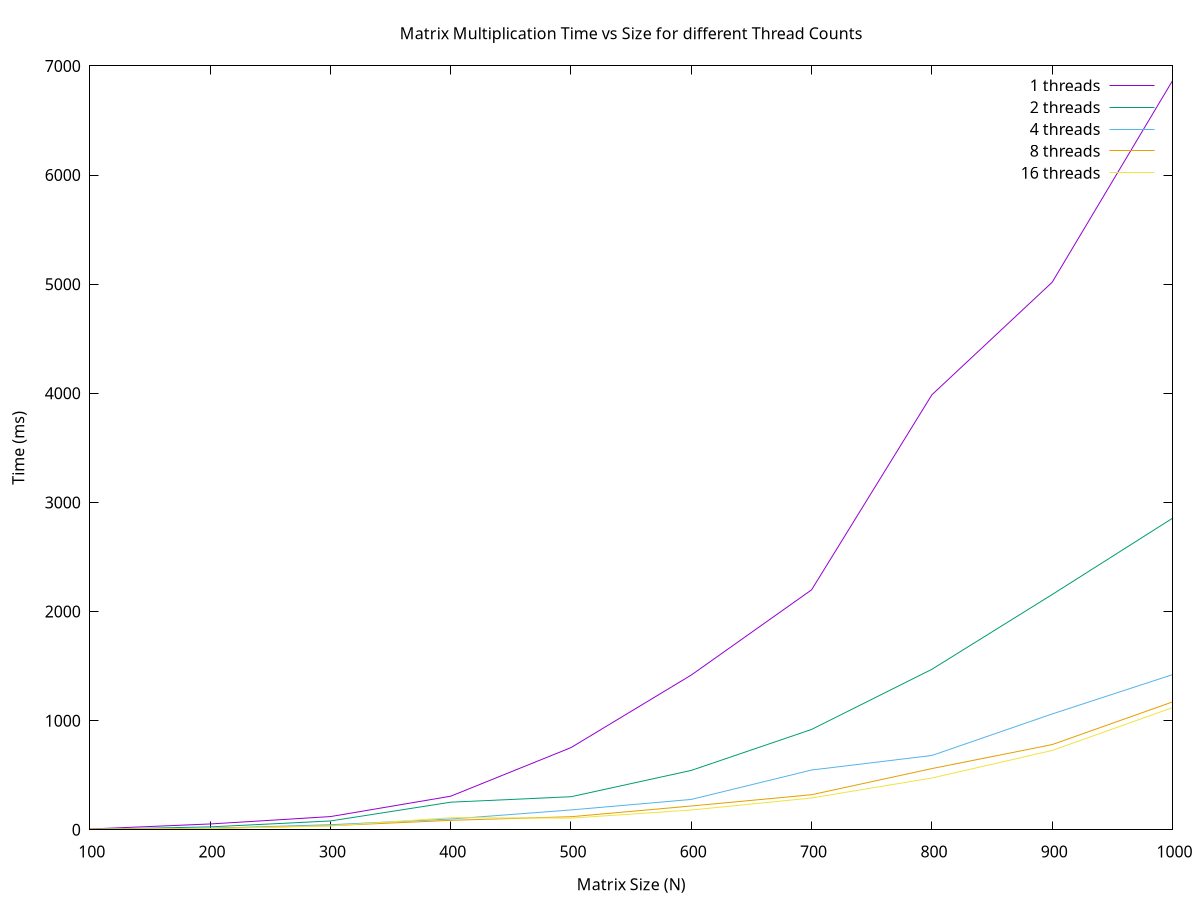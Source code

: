 set terminal png
set output 'plot.png'
set title 'Matrix Multiplication Time vs Size for different Thread Counts'
set xlabel 'Matrix Size (N)'
set ylabel 'Time (ms)'
$thread1 << EOD
100 7.29
200 53.19
300 120.93
400 307.81
500 753.12
600 1418.17
700 2198.90
800 3986.19
900 5017.58
1000 6864.09
EOD
$thread2 << EOD
100 3.33
200 26.65
300 80.78
400 252.87
500 302.99
600 544.17
700 919.70
800 1470.81
900 2155.99
1000 2854.67
EOD
$thread4 << EOD
100 3.68
200 14.02
300 46.59
400 98.61
500 181.84
600 278.23
700 547.81
800 681.03
900 1061.47
1000 1421.70
EOD
$thread8 << EOD
100 4.10
200 12.68
300 37.22
400 86.54
500 119.77
600 218.09
700 321.43
800 560.92
900 780.79
1000 1171.64
EOD
$thread16 << EOD
100 5.37
200 11.15
300 35.09
400 110.60
500 106.77
600 181.29
700 291.57
800 474.62
900 727.01
1000 1119.52
EOD
plot $thread1 with lines title '1 threads', $thread2 with lines title '2 threads', $thread4 with lines title '4 threads', $thread8 with lines title '8 threads', $thread16 with lines title '16 threads'
